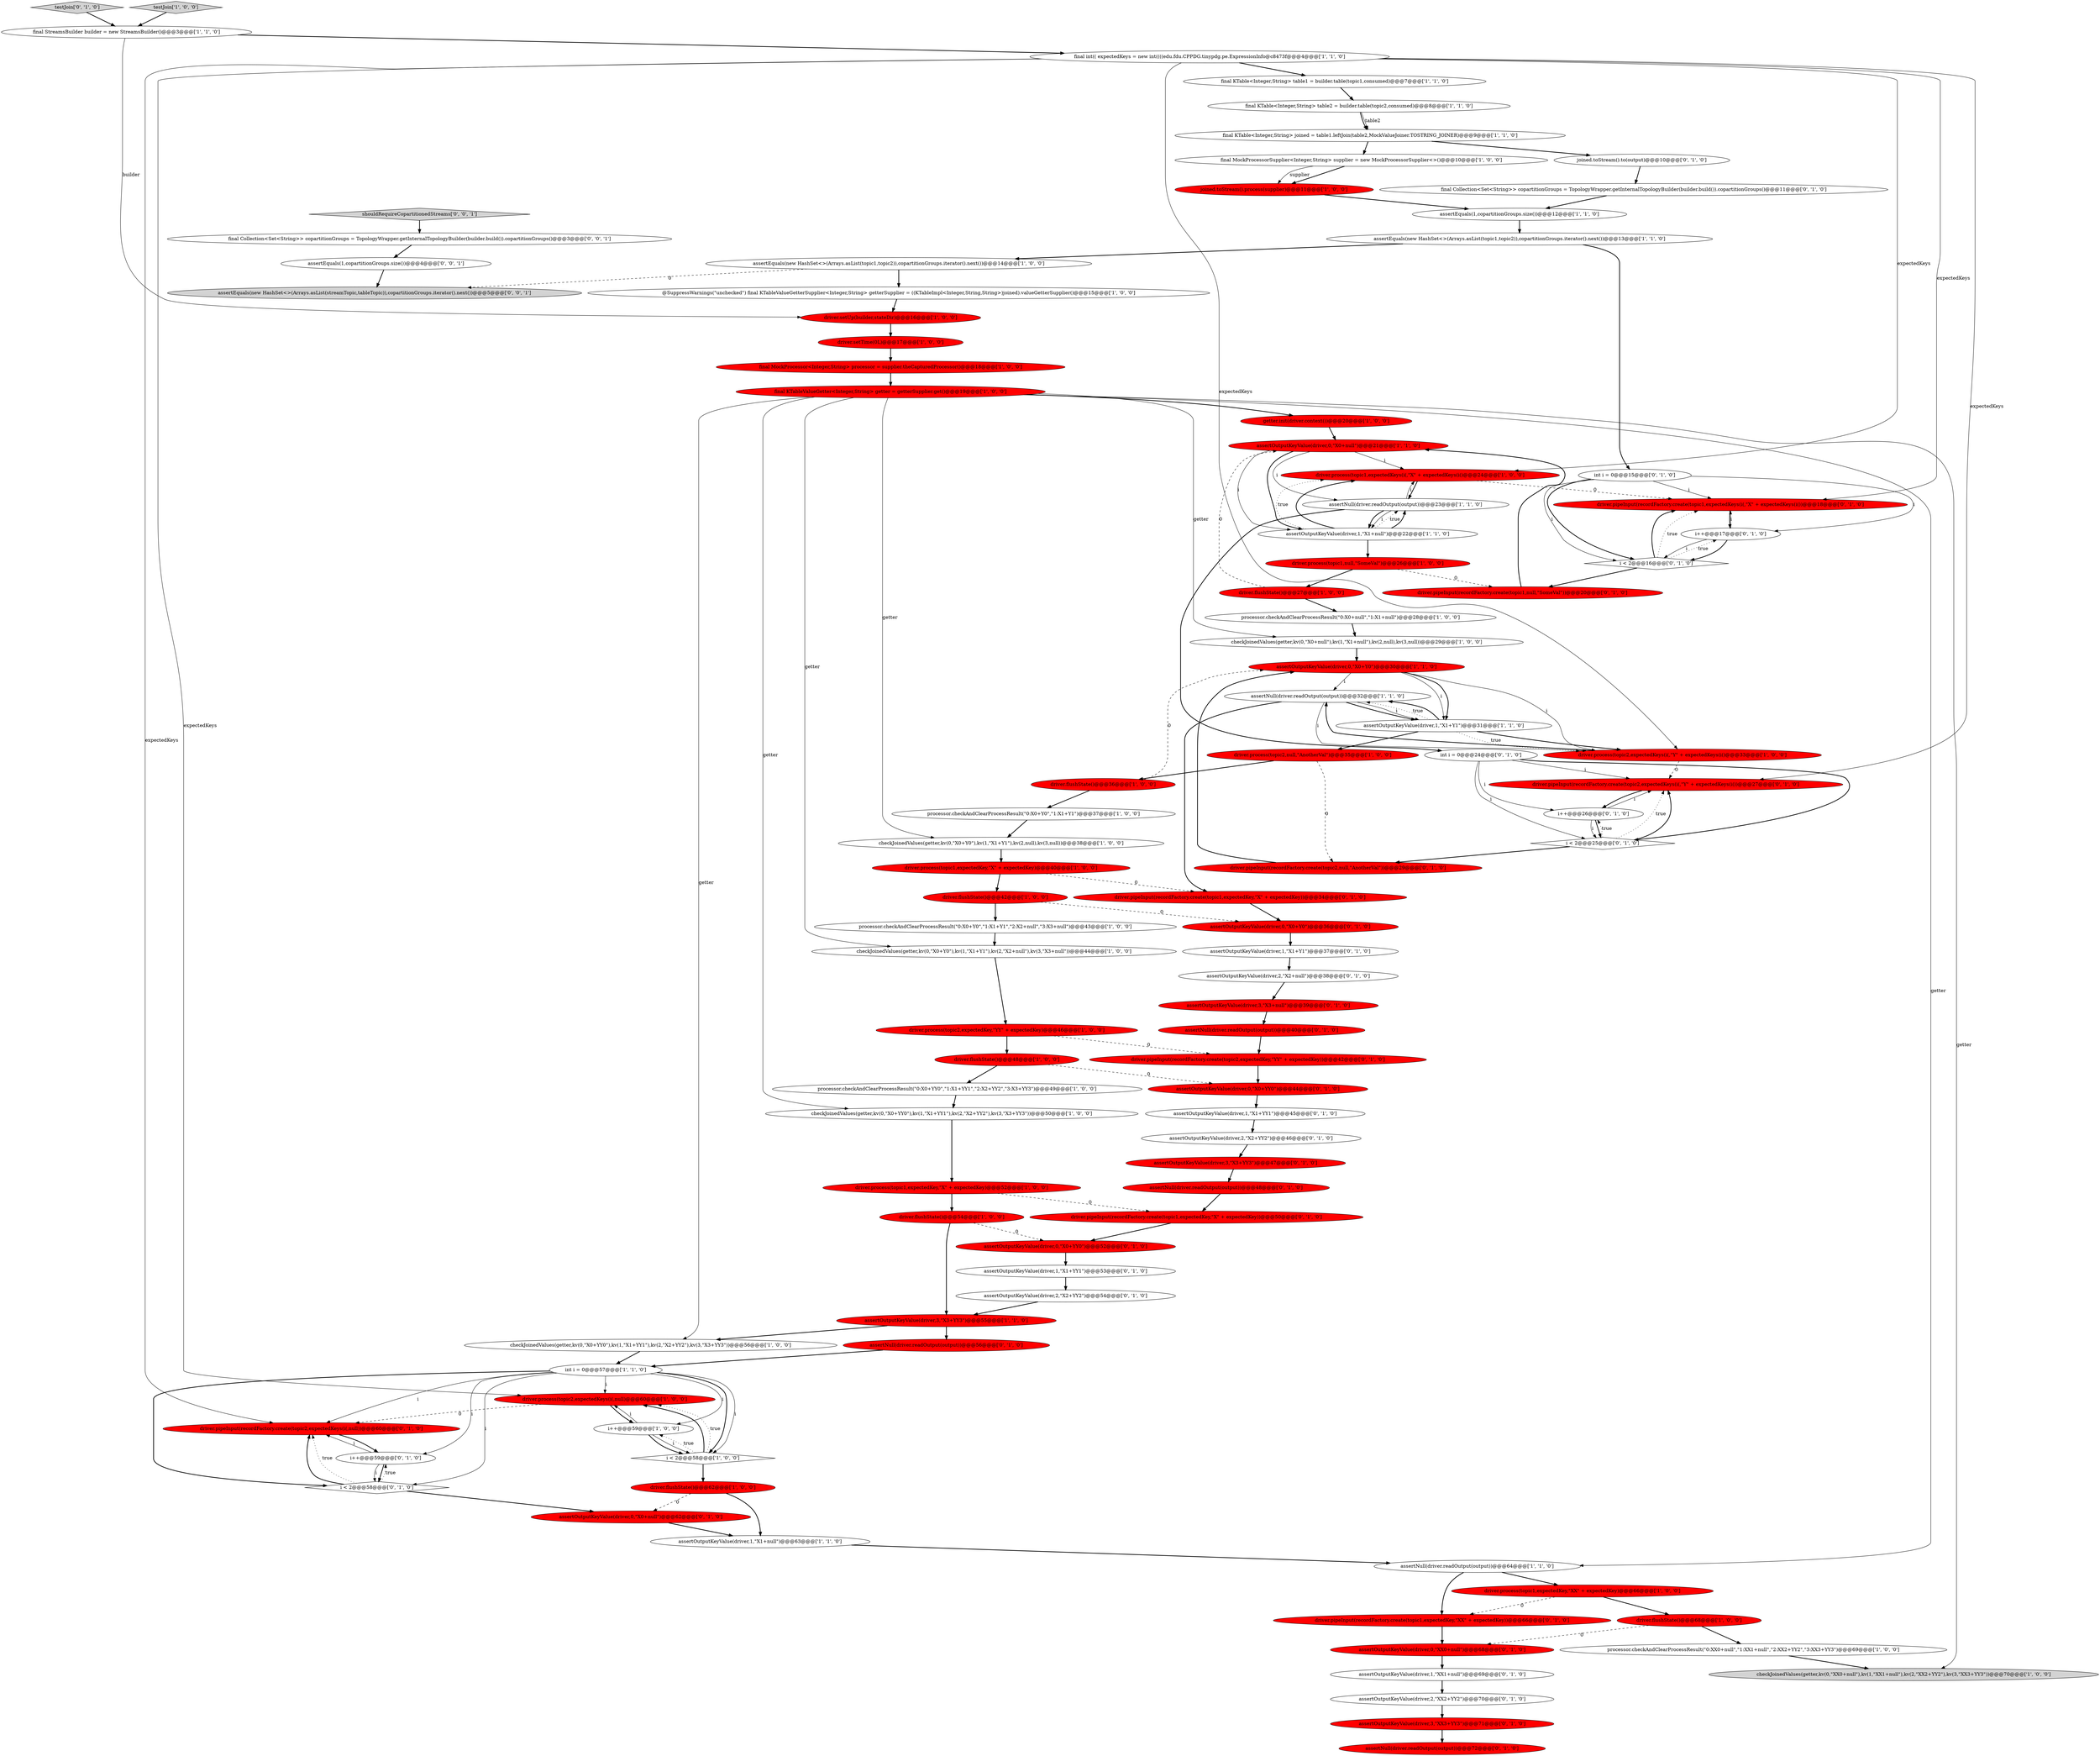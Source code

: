 digraph {
76 [style = filled, label = "assertOutputKeyValue(driver,2,\"X2+YY2\")@@@54@@@['0', '1', '0']", fillcolor = white, shape = ellipse image = "AAA0AAABBB2BBB"];
78 [style = filled, label = "assertNull(driver.readOutput(output))@@@40@@@['0', '1', '0']", fillcolor = red, shape = ellipse image = "AAA1AAABBB2BBB"];
97 [style = filled, label = "final Collection<Set<String>> copartitionGroups = TopologyWrapper.getInternalTopologyBuilder(builder.build()).copartitionGroups()@@@3@@@['0', '0', '1']", fillcolor = white, shape = ellipse image = "AAA0AAABBB3BBB"];
38 [style = filled, label = "assertEquals(1,copartitionGroups.size())@@@12@@@['1', '1', '0']", fillcolor = white, shape = ellipse image = "AAA0AAABBB1BBB"];
51 [style = filled, label = "driver.process(topic1,expectedKeys(i(,\"X\" + expectedKeys(i()@@@24@@@['1', '0', '0']", fillcolor = red, shape = ellipse image = "AAA1AAABBB1BBB"];
5 [style = filled, label = "int i = 0@@@57@@@['1', '1', '0']", fillcolor = white, shape = ellipse image = "AAA0AAABBB1BBB"];
63 [style = filled, label = "testJoin['0', '1', '0']", fillcolor = lightgray, shape = diamond image = "AAA0AAABBB2BBB"];
40 [style = filled, label = "driver.process(topic2,expectedKeys(i(,null)@@@60@@@['1', '0', '0']", fillcolor = red, shape = ellipse image = "AAA1AAABBB1BBB"];
58 [style = filled, label = "i++@@@26@@@['0', '1', '0']", fillcolor = white, shape = ellipse image = "AAA0AAABBB2BBB"];
70 [style = filled, label = "i++@@@59@@@['0', '1', '0']", fillcolor = white, shape = ellipse image = "AAA0AAABBB2BBB"];
29 [style = filled, label = "driver.flushState()@@@36@@@['1', '0', '0']", fillcolor = red, shape = ellipse image = "AAA1AAABBB1BBB"];
27 [style = filled, label = "driver.setUp(builder,stateDir)@@@16@@@['1', '0', '0']", fillcolor = red, shape = ellipse image = "AAA1AAABBB1BBB"];
37 [style = filled, label = "driver.flushState()@@@54@@@['1', '0', '0']", fillcolor = red, shape = ellipse image = "AAA1AAABBB1BBB"];
43 [style = filled, label = "testJoin['1', '0', '0']", fillcolor = lightgray, shape = diamond image = "AAA0AAABBB1BBB"];
14 [style = filled, label = "final MockProcessorSupplier<Integer,String> supplier = new MockProcessorSupplier<>()@@@10@@@['1', '0', '0']", fillcolor = white, shape = ellipse image = "AAA0AAABBB1BBB"];
86 [style = filled, label = "assertOutputKeyValue(driver,3,\"XX3+YY3\")@@@71@@@['0', '1', '0']", fillcolor = red, shape = ellipse image = "AAA1AAABBB2BBB"];
74 [style = filled, label = "assertOutputKeyValue(driver,3,\"X3+null\")@@@39@@@['0', '1', '0']", fillcolor = red, shape = ellipse image = "AAA1AAABBB2BBB"];
77 [style = filled, label = "driver.pipeInput(recordFactory.create(topic1,expectedKey,\"XX\" + expectedKey))@@@66@@@['0', '1', '0']", fillcolor = red, shape = ellipse image = "AAA1AAABBB2BBB"];
48 [style = filled, label = "driver.process(topic1,expectedKey,\"XX\" + expectedKey)@@@66@@@['1', '0', '0']", fillcolor = red, shape = ellipse image = "AAA1AAABBB1BBB"];
18 [style = filled, label = "processor.checkAndClearProcessResult(\"0:X0+Y0\",\"1:X1+Y1\",\"2:X2+null\",\"3:X3+null\")@@@43@@@['1', '0', '0']", fillcolor = white, shape = ellipse image = "AAA0AAABBB1BBB"];
88 [style = filled, label = "i < 2@@@25@@@['0', '1', '0']", fillcolor = white, shape = diamond image = "AAA0AAABBB2BBB"];
23 [style = filled, label = "final KTable<Integer,String> joined = table1.leftJoin(table2,MockValueJoiner.TOSTRING_JOINER)@@@9@@@['1', '1', '0']", fillcolor = white, shape = ellipse image = "AAA0AAABBB1BBB"];
41 [style = filled, label = "getter.init(driver.context())@@@20@@@['1', '0', '0']", fillcolor = red, shape = ellipse image = "AAA1AAABBB1BBB"];
21 [style = filled, label = "assertNull(driver.readOutput(output))@@@32@@@['1', '1', '0']", fillcolor = white, shape = ellipse image = "AAA0AAABBB1BBB"];
25 [style = filled, label = "i < 2@@@58@@@['1', '0', '0']", fillcolor = white, shape = diamond image = "AAA0AAABBB1BBB"];
66 [style = filled, label = "final Collection<Set<String>> copartitionGroups = TopologyWrapper.getInternalTopologyBuilder(builder.build()).copartitionGroups()@@@11@@@['0', '1', '0']", fillcolor = white, shape = ellipse image = "AAA0AAABBB2BBB"];
39 [style = filled, label = "final KTable<Integer,String> table2 = builder.table(topic2,consumed)@@@8@@@['1', '1', '0']", fillcolor = white, shape = ellipse image = "AAA0AAABBB1BBB"];
60 [style = filled, label = "assertOutputKeyValue(driver,1,\"XX1+null\")@@@69@@@['0', '1', '0']", fillcolor = white, shape = ellipse image = "AAA0AAABBB2BBB"];
4 [style = filled, label = "processor.checkAndClearProcessResult(\"0:X0+Y0\",\"1:X1+Y1\")@@@37@@@['1', '0', '0']", fillcolor = white, shape = ellipse image = "AAA0AAABBB1BBB"];
75 [style = filled, label = "assertOutputKeyValue(driver,1,\"X1+YY1\")@@@45@@@['0', '1', '0']", fillcolor = white, shape = ellipse image = "AAA0AAABBB2BBB"];
90 [style = filled, label = "assertOutputKeyValue(driver,0,\"X0+YY0\")@@@44@@@['0', '1', '0']", fillcolor = red, shape = ellipse image = "AAA1AAABBB2BBB"];
53 [style = filled, label = "driver.process(topic1,expectedKey,\"X\" + expectedKey)@@@52@@@['1', '0', '0']", fillcolor = red, shape = ellipse image = "AAA1AAABBB1BBB"];
26 [style = filled, label = "processor.checkAndClearProcessResult(\"0:XX0+null\",\"1:XX1+null\",\"2:XX2+YY2\",\"3:XX3+YY3\")@@@69@@@['1', '0', '0']", fillcolor = white, shape = ellipse image = "AAA0AAABBB1BBB"];
12 [style = filled, label = "assertEquals(new HashSet<>(Arrays.asList(topic1,topic2)),copartitionGroups.iterator().next())@@@13@@@['1', '1', '0']", fillcolor = white, shape = ellipse image = "AAA0AAABBB1BBB"];
34 [style = filled, label = "processor.checkAndClearProcessResult(\"0:X0+YY0\",\"1:X1+YY1\",\"2:X2+YY2\",\"3:X3+YY3\")@@@49@@@['1', '0', '0']", fillcolor = white, shape = ellipse image = "AAA0AAABBB1BBB"];
8 [style = filled, label = "assertOutputKeyValue(driver,1,\"X1+null\")@@@63@@@['1', '1', '0']", fillcolor = white, shape = ellipse image = "AAA0AAABBB1BBB"];
98 [style = filled, label = "assertEquals(1,copartitionGroups.size())@@@4@@@['0', '0', '1']", fillcolor = white, shape = ellipse image = "AAA0AAABBB3BBB"];
17 [style = filled, label = "checkJoinedValues(getter,kv(0,\"X0+Y0\"),kv(1,\"X1+Y1\"),kv(2,null),kv(3,null))@@@38@@@['1', '0', '0']", fillcolor = white, shape = ellipse image = "AAA0AAABBB1BBB"];
79 [style = filled, label = "assertOutputKeyValue(driver,3,\"X3+YY3\")@@@47@@@['0', '1', '0']", fillcolor = red, shape = ellipse image = "AAA1AAABBB2BBB"];
30 [style = filled, label = "checkJoinedValues(getter,kv(0,\"X0+Y0\"),kv(1,\"X1+Y1\"),kv(2,\"X2+null\"),kv(3,\"X3+null\"))@@@44@@@['1', '0', '0']", fillcolor = white, shape = ellipse image = "AAA0AAABBB1BBB"];
52 [style = filled, label = "final KTableValueGetter<Integer,String> getter = getterSupplier.get()@@@19@@@['1', '0', '0']", fillcolor = red, shape = ellipse image = "AAA1AAABBB1BBB"];
2 [style = filled, label = "joined.toStream().process(supplier)@@@11@@@['1', '0', '0']", fillcolor = red, shape = ellipse image = "AAA1AAABBB1BBB"];
16 [style = filled, label = "final KTable<Integer,String> table1 = builder.table(topic1,consumed)@@@7@@@['1', '1', '0']", fillcolor = white, shape = ellipse image = "AAA0AAABBB1BBB"];
72 [style = filled, label = "assertOutputKeyValue(driver,0,\"XX0+null\")@@@68@@@['0', '1', '0']", fillcolor = red, shape = ellipse image = "AAA1AAABBB2BBB"];
50 [style = filled, label = "checkJoinedValues(getter,kv(0,\"X0+YY0\"),kv(1,\"X1+YY1\"),kv(2,\"X2+YY2\"),kv(3,\"X3+YY3\"))@@@56@@@['1', '0', '0']", fillcolor = white, shape = ellipse image = "AAA0AAABBB1BBB"];
55 [style = filled, label = "driver.flushState()@@@42@@@['1', '0', '0']", fillcolor = red, shape = ellipse image = "AAA1AAABBB1BBB"];
92 [style = filled, label = "driver.pipeInput(recordFactory.create(topic1,null,\"SomeVal\"))@@@20@@@['0', '1', '0']", fillcolor = red, shape = ellipse image = "AAA1AAABBB2BBB"];
94 [style = filled, label = "i++@@@17@@@['0', '1', '0']", fillcolor = white, shape = ellipse image = "AAA0AAABBB2BBB"];
81 [style = filled, label = "joined.toStream().to(output)@@@10@@@['0', '1', '0']", fillcolor = white, shape = ellipse image = "AAA0AAABBB2BBB"];
84 [style = filled, label = "assertOutputKeyValue(driver,2,\"XX2+YY2\")@@@70@@@['0', '1', '0']", fillcolor = white, shape = ellipse image = "AAA0AAABBB2BBB"];
61 [style = filled, label = "driver.pipeInput(recordFactory.create(topic2,expectedKeys(i(,null))@@@60@@@['0', '1', '0']", fillcolor = red, shape = ellipse image = "AAA1AAABBB2BBB"];
93 [style = filled, label = "driver.pipeInput(recordFactory.create(topic1,expectedKey,\"X\" + expectedKey))@@@34@@@['0', '1', '0']", fillcolor = red, shape = ellipse image = "AAA1AAABBB2BBB"];
96 [style = filled, label = "assertEquals(new HashSet<>(Arrays.asList(streamTopic,tableTopic)),copartitionGroups.iterator().next())@@@5@@@['0', '0', '1']", fillcolor = lightgray, shape = ellipse image = "AAA0AAABBB3BBB"];
99 [style = filled, label = "shouldRequireCopartitionedStreams['0', '0', '1']", fillcolor = lightgray, shape = diamond image = "AAA0AAABBB3BBB"];
85 [style = filled, label = "int i = 0@@@15@@@['0', '1', '0']", fillcolor = white, shape = ellipse image = "AAA0AAABBB2BBB"];
10 [style = filled, label = "driver.flushState()@@@27@@@['1', '0', '0']", fillcolor = red, shape = ellipse image = "AAA1AAABBB1BBB"];
68 [style = filled, label = "i < 2@@@16@@@['0', '1', '0']", fillcolor = white, shape = diamond image = "AAA0AAABBB2BBB"];
31 [style = filled, label = "driver.flushState()@@@48@@@['1', '0', '0']", fillcolor = red, shape = ellipse image = "AAA1AAABBB1BBB"];
69 [style = filled, label = "assertOutputKeyValue(driver,2,\"X2+YY2\")@@@46@@@['0', '1', '0']", fillcolor = white, shape = ellipse image = "AAA0AAABBB2BBB"];
64 [style = filled, label = "assertOutputKeyValue(driver,2,\"X2+null\")@@@38@@@['0', '1', '0']", fillcolor = white, shape = ellipse image = "AAA0AAABBB2BBB"];
28 [style = filled, label = "assertOutputKeyValue(driver,0,\"X0+null\")@@@21@@@['1', '1', '0']", fillcolor = red, shape = ellipse image = "AAA1AAABBB1BBB"];
65 [style = filled, label = "assertOutputKeyValue(driver,1,\"X1+YY1\")@@@53@@@['0', '1', '0']", fillcolor = white, shape = ellipse image = "AAA0AAABBB2BBB"];
62 [style = filled, label = "i < 2@@@58@@@['0', '1', '0']", fillcolor = white, shape = diamond image = "AAA0AAABBB2BBB"];
73 [style = filled, label = "int i = 0@@@24@@@['0', '1', '0']", fillcolor = white, shape = ellipse image = "AAA0AAABBB2BBB"];
7 [style = filled, label = "assertOutputKeyValue(driver,1,\"X1+null\")@@@22@@@['1', '1', '0']", fillcolor = white, shape = ellipse image = "AAA0AAABBB1BBB"];
33 [style = filled, label = "@SuppressWarnings(\"unchecked\") final KTableValueGetterSupplier<Integer,String> getterSupplier = ((KTableImpl<Integer,String,String>)joined).valueGetterSupplier()@@@15@@@['1', '0', '0']", fillcolor = white, shape = ellipse image = "AAA0AAABBB1BBB"];
82 [style = filled, label = "assertOutputKeyValue(driver,0,\"X0+YY0\")@@@52@@@['0', '1', '0']", fillcolor = red, shape = ellipse image = "AAA1AAABBB2BBB"];
35 [style = filled, label = "driver.flushState()@@@62@@@['1', '0', '0']", fillcolor = red, shape = ellipse image = "AAA1AAABBB1BBB"];
32 [style = filled, label = "assertOutputKeyValue(driver,3,\"X3+YY3\")@@@55@@@['1', '1', '0']", fillcolor = red, shape = ellipse image = "AAA1AAABBB1BBB"];
1 [style = filled, label = "i++@@@59@@@['1', '0', '0']", fillcolor = white, shape = ellipse image = "AAA0AAABBB1BBB"];
36 [style = filled, label = "assertOutputKeyValue(driver,1,\"X1+Y1\")@@@31@@@['1', '1', '0']", fillcolor = white, shape = ellipse image = "AAA0AAABBB1BBB"];
56 [style = filled, label = "driver.pipeInput(recordFactory.create(topic1,expectedKey,\"X\" + expectedKey))@@@50@@@['0', '1', '0']", fillcolor = red, shape = ellipse image = "AAA1AAABBB2BBB"];
95 [style = filled, label = "assertNull(driver.readOutput(output))@@@56@@@['0', '1', '0']", fillcolor = red, shape = ellipse image = "AAA1AAABBB2BBB"];
47 [style = filled, label = "assertNull(driver.readOutput(output))@@@64@@@['1', '1', '0']", fillcolor = white, shape = ellipse image = "AAA0AAABBB1BBB"];
49 [style = filled, label = "final int(( expectedKeys = new int((((edu.fdu.CPPDG.tinypdg.pe.ExpressionInfo@c8473f@@@4@@@['1', '1', '0']", fillcolor = white, shape = ellipse image = "AAA0AAABBB1BBB"];
15 [style = filled, label = "assertEquals(new HashSet<>(Arrays.asList(topic1,topic2)),copartitionGroups.iterator().next())@@@14@@@['1', '0', '0']", fillcolor = white, shape = ellipse image = "AAA0AAABBB1BBB"];
19 [style = filled, label = "checkJoinedValues(getter,kv(0,\"XX0+null\"),kv(1,\"XX1+null\"),kv(2,\"XX2+YY2\"),kv(3,\"XX3+YY3\"))@@@70@@@['1', '0', '0']", fillcolor = lightgray, shape = ellipse image = "AAA0AAABBB1BBB"];
6 [style = filled, label = "driver.setTime(0L)@@@17@@@['1', '0', '0']", fillcolor = red, shape = ellipse image = "AAA1AAABBB1BBB"];
3 [style = filled, label = "checkJoinedValues(getter,kv(0,\"X0+null\"),kv(1,\"X1+null\"),kv(2,null),kv(3,null))@@@29@@@['1', '0', '0']", fillcolor = white, shape = ellipse image = "AAA0AAABBB1BBB"];
59 [style = filled, label = "assertOutputKeyValue(driver,1,\"X1+Y1\")@@@37@@@['0', '1', '0']", fillcolor = white, shape = ellipse image = "AAA0AAABBB2BBB"];
83 [style = filled, label = "driver.pipeInput(recordFactory.create(topic2,expectedKey,\"YY\" + expectedKey))@@@42@@@['0', '1', '0']", fillcolor = red, shape = ellipse image = "AAA1AAABBB2BBB"];
20 [style = filled, label = "driver.process(topic1,expectedKey,\"X\" + expectedKey)@@@40@@@['1', '0', '0']", fillcolor = red, shape = ellipse image = "AAA1AAABBB1BBB"];
54 [style = filled, label = "assertOutputKeyValue(driver,0,\"X0+Y0\")@@@30@@@['1', '1', '0']", fillcolor = red, shape = ellipse image = "AAA1AAABBB1BBB"];
42 [style = filled, label = "assertNull(driver.readOutput(output))@@@23@@@['1', '1', '0']", fillcolor = white, shape = ellipse image = "AAA0AAABBB1BBB"];
44 [style = filled, label = "driver.process(topic1,null,\"SomeVal\")@@@26@@@['1', '0', '0']", fillcolor = red, shape = ellipse image = "AAA1AAABBB1BBB"];
57 [style = filled, label = "assertOutputKeyValue(driver,0,\"X0+Y0\")@@@36@@@['0', '1', '0']", fillcolor = red, shape = ellipse image = "AAA1AAABBB2BBB"];
80 [style = filled, label = "assertNull(driver.readOutput(output))@@@72@@@['0', '1', '0']", fillcolor = red, shape = ellipse image = "AAA1AAABBB2BBB"];
71 [style = filled, label = "driver.pipeInput(recordFactory.create(topic2,expectedKeys(i(,\"Y\" + expectedKeys(i())@@@27@@@['0', '1', '0']", fillcolor = red, shape = ellipse image = "AAA1AAABBB2BBB"];
9 [style = filled, label = "driver.process(topic2,expectedKey,\"YY\" + expectedKey)@@@46@@@['1', '0', '0']", fillcolor = red, shape = ellipse image = "AAA1AAABBB1BBB"];
87 [style = filled, label = "assertOutputKeyValue(driver,0,\"X0+null\")@@@62@@@['0', '1', '0']", fillcolor = red, shape = ellipse image = "AAA1AAABBB2BBB"];
13 [style = filled, label = "driver.process(topic2,expectedKeys(i(,\"Y\" + expectedKeys(i()@@@33@@@['1', '0', '0']", fillcolor = red, shape = ellipse image = "AAA1AAABBB1BBB"];
89 [style = filled, label = "driver.pipeInput(recordFactory.create(topic2,null,\"AnotherVal\"))@@@29@@@['0', '1', '0']", fillcolor = red, shape = ellipse image = "AAA1AAABBB2BBB"];
22 [style = filled, label = "checkJoinedValues(getter,kv(0,\"X0+YY0\"),kv(1,\"X1+YY1\"),kv(2,\"X2+YY2\"),kv(3,\"X3+YY3\"))@@@50@@@['1', '0', '0']", fillcolor = white, shape = ellipse image = "AAA0AAABBB1BBB"];
45 [style = filled, label = "final MockProcessor<Integer,String> processor = supplier.theCapturedProcessor()@@@18@@@['1', '0', '0']", fillcolor = red, shape = ellipse image = "AAA1AAABBB1BBB"];
67 [style = filled, label = "assertNull(driver.readOutput(output))@@@48@@@['0', '1', '0']", fillcolor = red, shape = ellipse image = "AAA1AAABBB2BBB"];
46 [style = filled, label = "processor.checkAndClearProcessResult(\"0:X0+null\",\"1:X1+null\")@@@28@@@['1', '0', '0']", fillcolor = white, shape = ellipse image = "AAA0AAABBB1BBB"];
24 [style = filled, label = "driver.process(topic2,null,\"AnotherVal\")@@@35@@@['1', '0', '0']", fillcolor = red, shape = ellipse image = "AAA1AAABBB1BBB"];
11 [style = filled, label = "final StreamsBuilder builder = new StreamsBuilder()@@@3@@@['1', '1', '0']", fillcolor = white, shape = ellipse image = "AAA0AAABBB1BBB"];
0 [style = filled, label = "driver.flushState()@@@68@@@['1', '0', '0']", fillcolor = red, shape = ellipse image = "AAA1AAABBB1BBB"];
91 [style = filled, label = "driver.pipeInput(recordFactory.create(topic1,expectedKeys(i(,\"X\" + expectedKeys(i())@@@18@@@['0', '1', '0']", fillcolor = red, shape = ellipse image = "AAA1AAABBB2BBB"];
49->16 [style = bold, label=""];
52->47 [style = solid, label="getter"];
52->3 [style = solid, label="getter"];
7->51 [style = dotted, label="true"];
9->83 [style = dashed, label="0"];
62->61 [style = bold, label=""];
68->91 [style = bold, label=""];
38->12 [style = bold, label=""];
18->30 [style = bold, label=""];
10->28 [style = dashed, label="0"];
36->21 [style = dotted, label="true"];
57->59 [style = bold, label=""];
25->35 [style = bold, label=""];
94->68 [style = bold, label=""];
51->91 [style = dashed, label="0"];
41->28 [style = bold, label=""];
99->97 [style = bold, label=""];
68->94 [style = dotted, label="true"];
82->65 [style = bold, label=""];
93->57 [style = bold, label=""];
58->71 [style = solid, label="i"];
71->58 [style = bold, label=""];
28->51 [style = solid, label="i"];
88->71 [style = dotted, label="true"];
36->24 [style = bold, label=""];
21->36 [style = bold, label=""];
81->66 [style = bold, label=""];
50->5 [style = bold, label=""];
54->21 [style = solid, label="i"];
54->36 [style = solid, label="i"];
11->27 [style = solid, label="builder"];
39->23 [style = bold, label=""];
85->68 [style = bold, label=""];
35->8 [style = bold, label=""];
8->47 [style = bold, label=""];
37->32 [style = bold, label=""];
37->82 [style = dashed, label="0"];
97->98 [style = bold, label=""];
1->25 [style = solid, label="i"];
1->40 [style = solid, label="i"];
36->13 [style = dotted, label="true"];
83->90 [style = bold, label=""];
25->40 [style = bold, label=""];
17->20 [style = bold, label=""];
59->64 [style = bold, label=""];
15->96 [style = dashed, label="0"];
74->78 [style = bold, label=""];
47->48 [style = bold, label=""];
5->70 [style = solid, label="i"];
0->72 [style = dashed, label="0"];
64->74 [style = bold, label=""];
65->76 [style = bold, label=""];
68->92 [style = bold, label=""];
42->51 [style = solid, label="i"];
29->54 [style = dashed, label="0"];
62->61 [style = dotted, label="true"];
76->32 [style = bold, label=""];
28->42 [style = solid, label="i"];
75->69 [style = bold, label=""];
42->7 [style = solid, label="i"];
21->13 [style = solid, label="i"];
73->71 [style = solid, label="i"];
49->61 [style = solid, label="expectedKeys"];
85->94 [style = solid, label="i"];
33->27 [style = bold, label=""];
67->56 [style = bold, label=""];
7->42 [style = dotted, label="true"];
5->25 [style = bold, label=""];
23->81 [style = bold, label=""];
43->11 [style = bold, label=""];
23->14 [style = bold, label=""];
5->62 [style = bold, label=""];
3->54 [style = bold, label=""];
52->22 [style = solid, label="getter"];
7->51 [style = bold, label=""];
20->93 [style = dashed, label="0"];
53->56 [style = dashed, label="0"];
7->42 [style = bold, label=""];
88->58 [style = dotted, label="true"];
66->38 [style = bold, label=""];
56->82 [style = bold, label=""];
16->39 [style = bold, label=""];
42->7 [style = bold, label=""];
5->25 [style = solid, label="i"];
13->71 [style = dashed, label="0"];
51->42 [style = bold, label=""];
61->70 [style = bold, label=""];
39->23 [style = solid, label="table2"];
52->50 [style = solid, label="getter"];
49->51 [style = solid, label="expectedKeys"];
45->52 [style = bold, label=""];
7->44 [style = bold, label=""];
15->33 [style = bold, label=""];
87->8 [style = bold, label=""];
32->50 [style = bold, label=""];
63->11 [style = bold, label=""];
21->93 [style = bold, label=""];
4->17 [style = bold, label=""];
49->13 [style = solid, label="expectedKeys"];
35->87 [style = dashed, label="0"];
24->89 [style = dashed, label="0"];
9->31 [style = bold, label=""];
55->18 [style = bold, label=""];
69->79 [style = bold, label=""];
52->41 [style = bold, label=""];
30->9 [style = bold, label=""];
60->84 [style = bold, label=""];
48->77 [style = dashed, label="0"];
70->61 [style = solid, label="i"];
26->19 [style = bold, label=""];
28->7 [style = solid, label="i"];
5->40 [style = solid, label="i"];
47->77 [style = bold, label=""];
70->62 [style = solid, label="i"];
31->34 [style = bold, label=""];
52->17 [style = solid, label="getter"];
53->37 [style = bold, label=""];
36->13 [style = bold, label=""];
5->62 [style = solid, label="i"];
98->96 [style = bold, label=""];
94->91 [style = solid, label="i"];
54->36 [style = bold, label=""];
89->54 [style = bold, label=""];
52->19 [style = solid, label="getter"];
73->58 [style = solid, label="i"];
79->67 [style = bold, label=""];
49->91 [style = solid, label="expectedKeys"];
14->2 [style = bold, label=""];
5->61 [style = solid, label="i"];
21->36 [style = solid, label="i"];
1->25 [style = bold, label=""];
11->49 [style = bold, label=""];
58->88 [style = solid, label="i"];
62->70 [style = dotted, label="true"];
46->3 [style = bold, label=""];
25->1 [style = dotted, label="true"];
49->40 [style = solid, label="expectedKeys"];
29->4 [style = bold, label=""];
58->88 [style = bold, label=""];
0->26 [style = bold, label=""];
44->92 [style = dashed, label="0"];
95->5 [style = bold, label=""];
31->90 [style = dashed, label="0"];
88->89 [style = bold, label=""];
12->15 [style = bold, label=""];
10->46 [style = bold, label=""];
28->7 [style = bold, label=""];
44->10 [style = bold, label=""];
70->62 [style = bold, label=""];
14->2 [style = solid, label="supplier"];
85->91 [style = solid, label="i"];
78->83 [style = bold, label=""];
24->29 [style = bold, label=""];
77->72 [style = bold, label=""];
5->1 [style = solid, label="i"];
72->60 [style = bold, label=""];
84->86 [style = bold, label=""];
49->71 [style = solid, label="expectedKeys"];
94->68 [style = solid, label="i"];
27->6 [style = bold, label=""];
20->55 [style = bold, label=""];
48->0 [style = bold, label=""];
85->68 [style = solid, label="i"];
34->22 [style = bold, label=""];
12->85 [style = bold, label=""];
2->38 [style = bold, label=""];
36->21 [style = bold, label=""];
40->1 [style = bold, label=""];
68->91 [style = dotted, label="true"];
40->61 [style = dashed, label="0"];
73->88 [style = bold, label=""];
88->71 [style = bold, label=""];
90->75 [style = bold, label=""];
22->53 [style = bold, label=""];
25->40 [style = dotted, label="true"];
73->88 [style = solid, label="i"];
62->87 [style = bold, label=""];
32->95 [style = bold, label=""];
86->80 [style = bold, label=""];
54->13 [style = solid, label="i"];
92->28 [style = bold, label=""];
6->45 [style = bold, label=""];
13->21 [style = bold, label=""];
42->73 [style = bold, label=""];
52->30 [style = solid, label="getter"];
55->57 [style = dashed, label="0"];
91->94 [style = bold, label=""];
}
